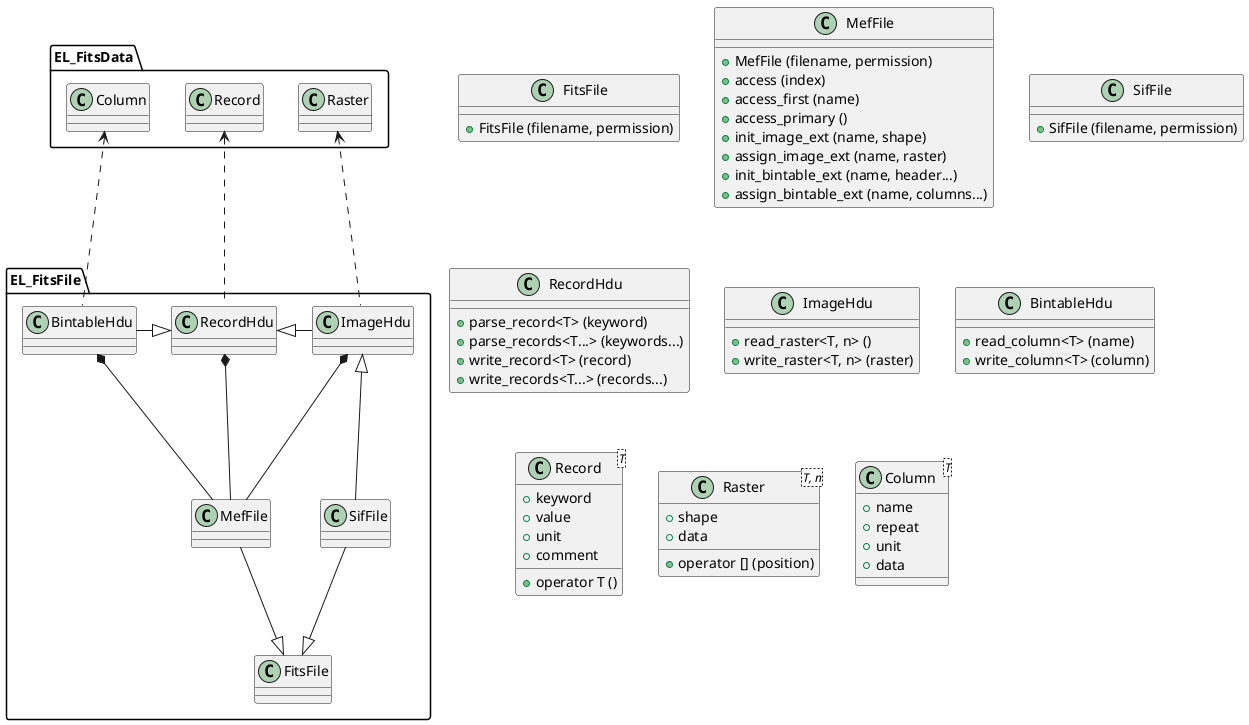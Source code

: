 @startuml End-user API

package EL_FitsFile {

RecordHdu <|- ImageHdu
BintableHdu -|> RecordHdu

BintableHdu *-- MefFile
RecordHdu *-- MefFile
ImageHdu *-- MefFile

MefFile --|> FitsFile
SifFile --|> FitsFile
ImageHdu <|-- SifFile

}

package EL_FitsData {

Raster <.. ImageHdu
Column <.. BintableHdu
Record <.. RecordHdu

}

class FitsFile {
+ FitsFile (filename, permission)
}

class MefFile {
+ MefFile (filename, permission)
+ access (index)
+ access_first (name)
+ access_primary ()
+ init_image_ext (name, shape)
+ assign_image_ext (name, raster)
+ init_bintable_ext (name, header...)
+ assign_bintable_ext (name, columns...)
}

class SifFile {
+ SifFile (filename, permission)
}

class RecordHdu {
+ parse_record<T> (keyword)
+ parse_records<T...> (keywords...)
+ write_record<T> (record)
+ write_records<T...> (records...)
}

class ImageHdu {
+ read_raster<T, n> ()
+ write_raster<T, n> (raster)
}

class BintableHdu {
+ read_column<T> (name)
+ write_column<T> (column)
}

class Record<T> {
+ keyword
+ value
+ unit
+ comment
+ operator T ()
}

class Raster<T, n> {
+ shape
+ data
+ operator [] (position)
}

class Column<T> {
+ name
+ repeat
+ unit
+ data
}

@enduml
